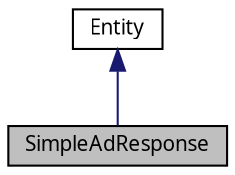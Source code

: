 digraph G
{
  bgcolor="transparent";
  edge [fontname="FreeSans.ttf",fontsize="10",labelfontname="FreeSans.ttf",labelfontsize="10"];
  node [fontname="FreeSans.ttf",fontsize="10",shape=record];
  Node1 [label="SimpleAdResponse",height=0.2,width=0.4,color="black", fillcolor="grey75", style="filled" fontcolor="black"];
  Node2 -> Node1 [dir=back,color="midnightblue",fontsize="10",style="solid",fontname="FreeSans.ttf"];
  Node2 [label="Entity",height=0.2,width=0.4,color="black",URL="$interfacecom_1_1bluevia_1_1android_1_1commons_1_1_entity.html"];
}
